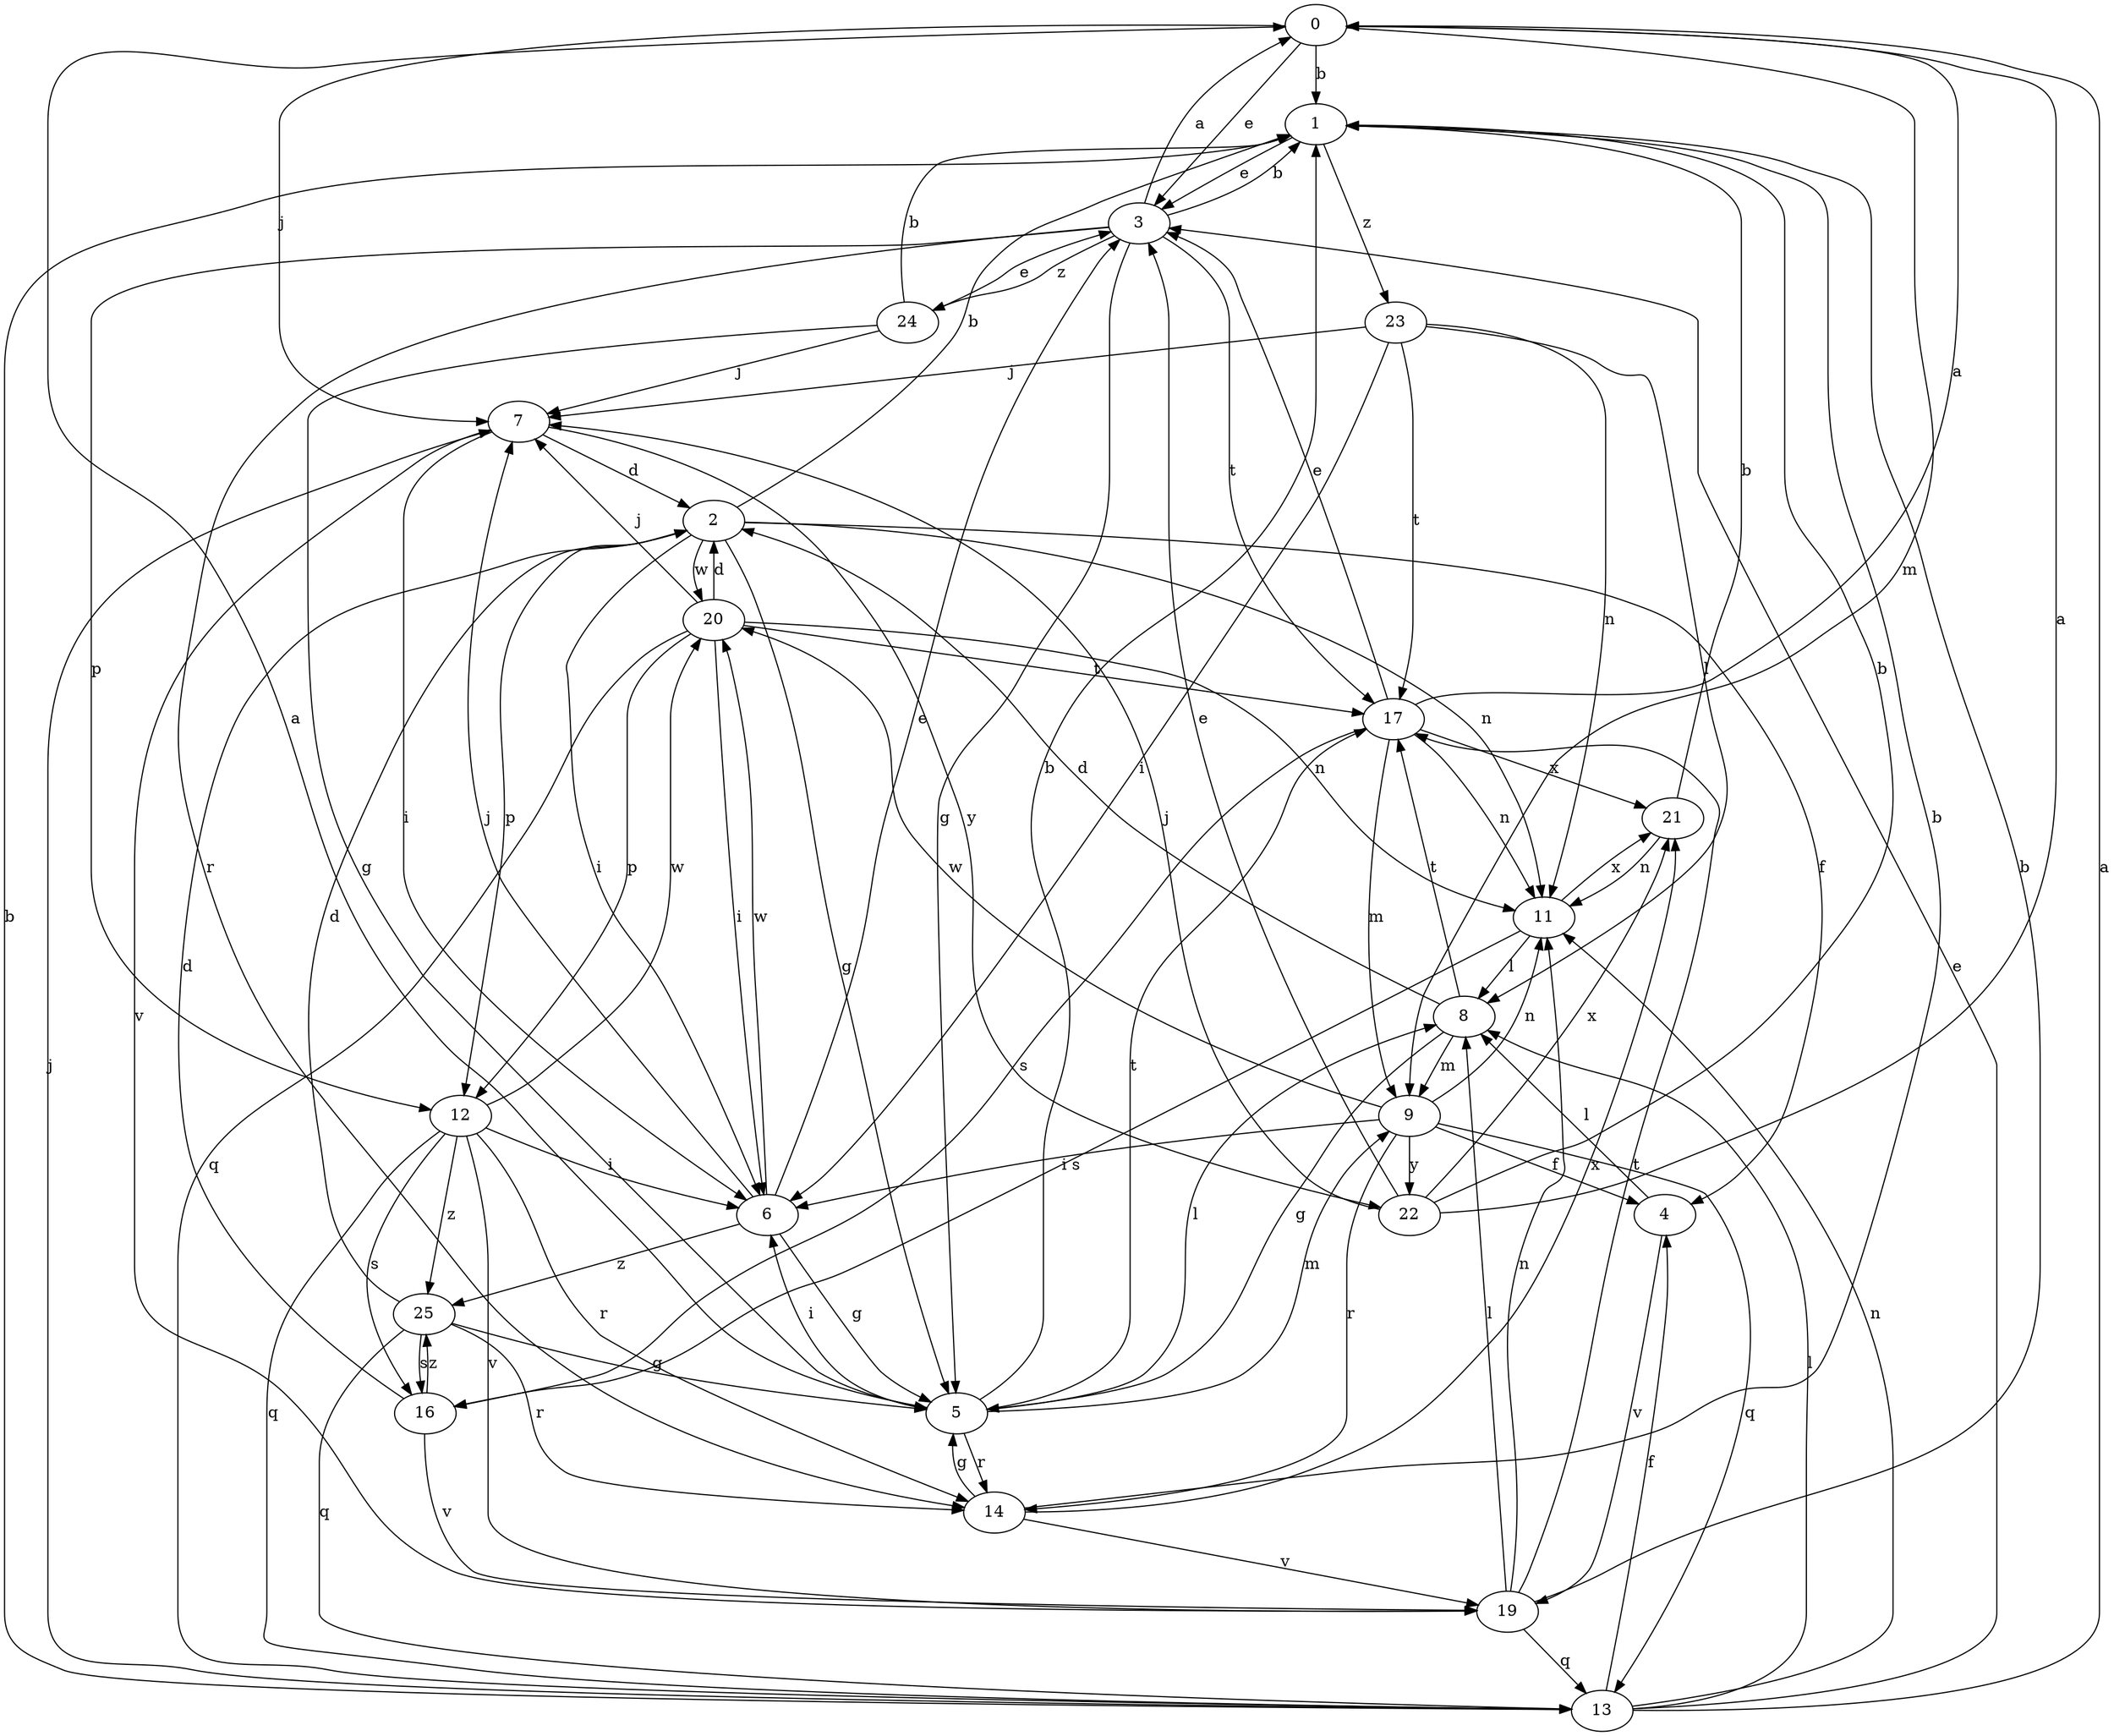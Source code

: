 strict digraph  {
0;
1;
2;
3;
4;
5;
6;
7;
8;
9;
11;
12;
13;
14;
16;
17;
19;
20;
21;
22;
23;
24;
25;
0 -> 1  [label=b];
0 -> 3  [label=e];
0 -> 7  [label=j];
0 -> 9  [label=m];
1 -> 3  [label=e];
1 -> 23  [label=z];
2 -> 1  [label=b];
2 -> 4  [label=f];
2 -> 5  [label=g];
2 -> 6  [label=i];
2 -> 11  [label=n];
2 -> 12  [label=p];
2 -> 20  [label=w];
3 -> 0  [label=a];
3 -> 1  [label=b];
3 -> 5  [label=g];
3 -> 12  [label=p];
3 -> 14  [label=r];
3 -> 17  [label=t];
3 -> 24  [label=z];
4 -> 8  [label=l];
4 -> 19  [label=v];
5 -> 0  [label=a];
5 -> 1  [label=b];
5 -> 6  [label=i];
5 -> 8  [label=l];
5 -> 9  [label=m];
5 -> 14  [label=r];
5 -> 17  [label=t];
6 -> 3  [label=e];
6 -> 5  [label=g];
6 -> 7  [label=j];
6 -> 20  [label=w];
6 -> 25  [label=z];
7 -> 2  [label=d];
7 -> 6  [label=i];
7 -> 19  [label=v];
7 -> 22  [label=y];
8 -> 2  [label=d];
8 -> 5  [label=g];
8 -> 9  [label=m];
8 -> 17  [label=t];
9 -> 4  [label=f];
9 -> 6  [label=i];
9 -> 11  [label=n];
9 -> 13  [label=q];
9 -> 14  [label=r];
9 -> 20  [label=w];
9 -> 22  [label=y];
11 -> 8  [label=l];
11 -> 16  [label=s];
11 -> 21  [label=x];
12 -> 6  [label=i];
12 -> 13  [label=q];
12 -> 14  [label=r];
12 -> 16  [label=s];
12 -> 19  [label=v];
12 -> 20  [label=w];
12 -> 25  [label=z];
13 -> 0  [label=a];
13 -> 1  [label=b];
13 -> 3  [label=e];
13 -> 4  [label=f];
13 -> 7  [label=j];
13 -> 8  [label=l];
13 -> 11  [label=n];
14 -> 1  [label=b];
14 -> 5  [label=g];
14 -> 19  [label=v];
14 -> 21  [label=x];
16 -> 2  [label=d];
16 -> 19  [label=v];
16 -> 25  [label=z];
17 -> 0  [label=a];
17 -> 3  [label=e];
17 -> 9  [label=m];
17 -> 11  [label=n];
17 -> 16  [label=s];
17 -> 21  [label=x];
19 -> 1  [label=b];
19 -> 8  [label=l];
19 -> 11  [label=n];
19 -> 13  [label=q];
19 -> 17  [label=t];
20 -> 2  [label=d];
20 -> 6  [label=i];
20 -> 7  [label=j];
20 -> 11  [label=n];
20 -> 12  [label=p];
20 -> 13  [label=q];
20 -> 17  [label=t];
21 -> 1  [label=b];
21 -> 11  [label=n];
22 -> 0  [label=a];
22 -> 1  [label=b];
22 -> 3  [label=e];
22 -> 7  [label=j];
22 -> 21  [label=x];
23 -> 6  [label=i];
23 -> 7  [label=j];
23 -> 8  [label=l];
23 -> 11  [label=n];
23 -> 17  [label=t];
24 -> 1  [label=b];
24 -> 3  [label=e];
24 -> 5  [label=g];
24 -> 7  [label=j];
25 -> 2  [label=d];
25 -> 5  [label=g];
25 -> 13  [label=q];
25 -> 14  [label=r];
25 -> 16  [label=s];
}
